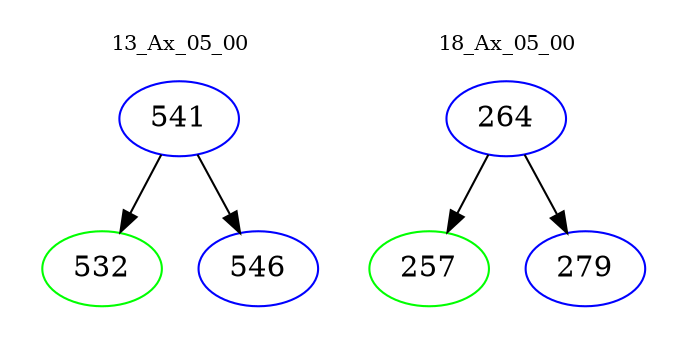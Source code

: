 digraph{
subgraph cluster_0 {
color = white
label = "13_Ax_05_00";
fontsize=10;
T0_541 [label="541", color="blue"]
T0_541 -> T0_532 [color="black"]
T0_532 [label="532", color="green"]
T0_541 -> T0_546 [color="black"]
T0_546 [label="546", color="blue"]
}
subgraph cluster_1 {
color = white
label = "18_Ax_05_00";
fontsize=10;
T1_264 [label="264", color="blue"]
T1_264 -> T1_257 [color="black"]
T1_257 [label="257", color="green"]
T1_264 -> T1_279 [color="black"]
T1_279 [label="279", color="blue"]
}
}
